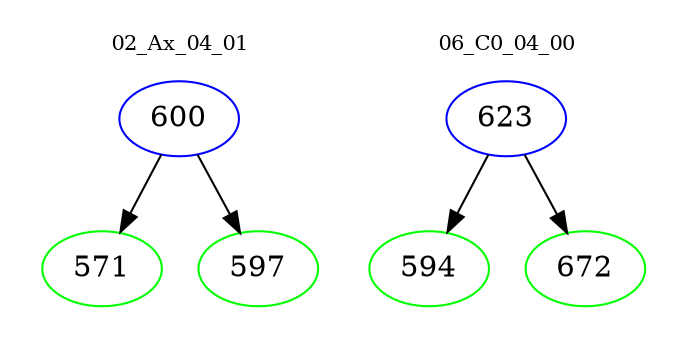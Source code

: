digraph{
subgraph cluster_0 {
color = white
label = "02_Ax_04_01";
fontsize=10;
T0_600 [label="600", color="blue"]
T0_600 -> T0_571 [color="black"]
T0_571 [label="571", color="green"]
T0_600 -> T0_597 [color="black"]
T0_597 [label="597", color="green"]
}
subgraph cluster_1 {
color = white
label = "06_C0_04_00";
fontsize=10;
T1_623 [label="623", color="blue"]
T1_623 -> T1_594 [color="black"]
T1_594 [label="594", color="green"]
T1_623 -> T1_672 [color="black"]
T1_672 [label="672", color="green"]
}
}

